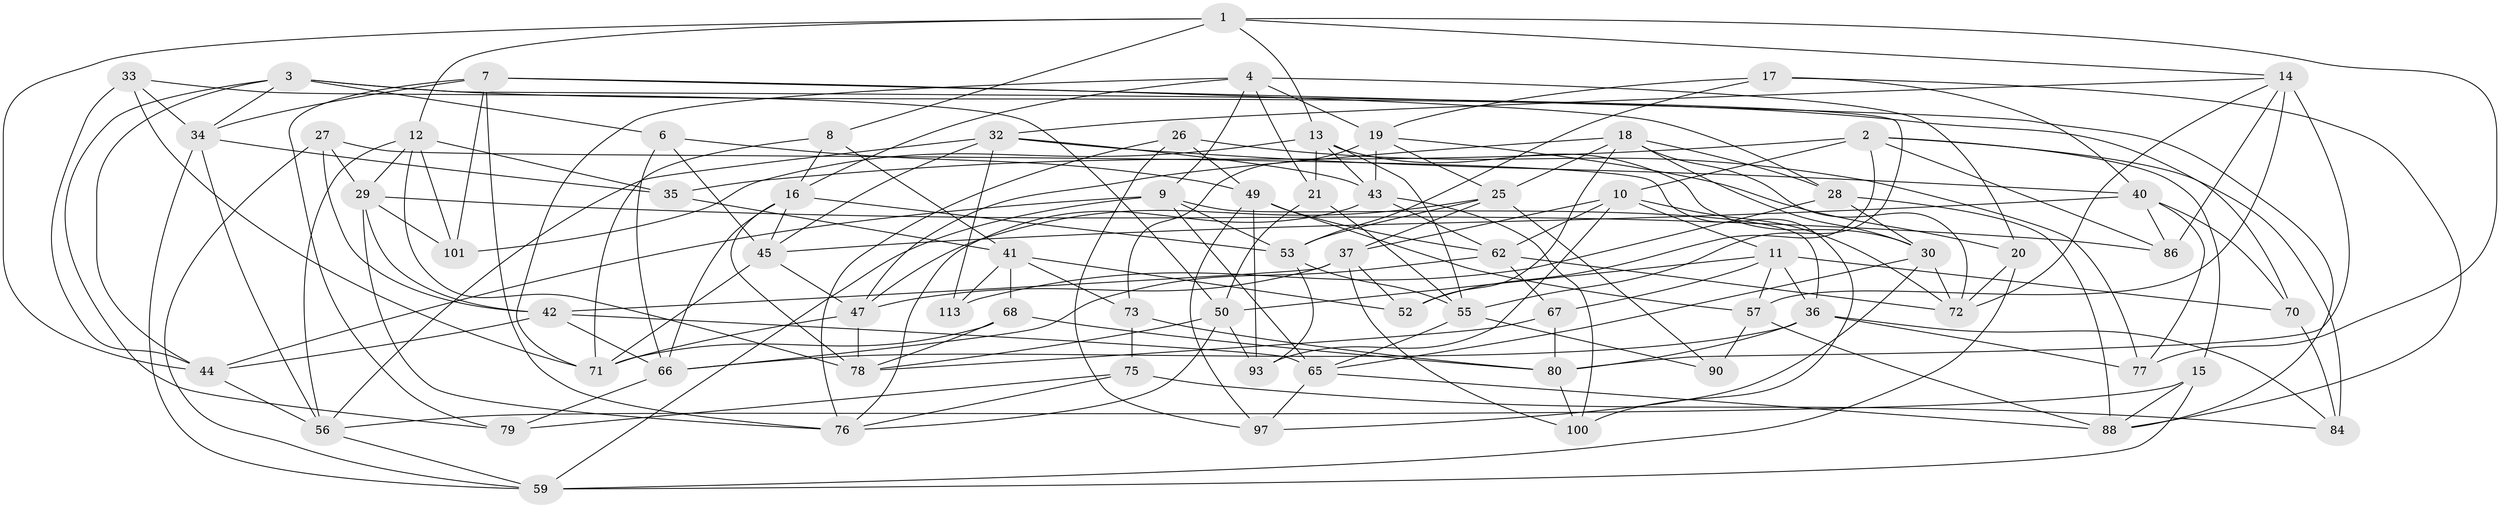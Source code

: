 // original degree distribution, {4: 1.0}
// Generated by graph-tools (version 1.1) at 2025/42/03/06/25 10:42:17]
// undirected, 71 vertices, 185 edges
graph export_dot {
graph [start="1"]
  node [color=gray90,style=filled];
  1 [super="+5"];
  2 [super="+24"];
  3 [super="+110"];
  4 [super="+23"];
  6;
  7 [super="+109"];
  8;
  9 [super="+104"];
  10 [super="+46"];
  11 [super="+103"];
  12 [super="+105"];
  13 [super="+31"];
  14 [super="+22"];
  15;
  16 [super="+39"];
  17;
  18 [super="+38"];
  19 [super="+89"];
  20;
  21;
  25 [super="+95"];
  26;
  27;
  28 [super="+85"];
  29 [super="+61"];
  30 [super="+82"];
  32 [super="+54"];
  33;
  34 [super="+83"];
  35;
  36 [super="+69"];
  37 [super="+115"];
  40 [super="+102"];
  41 [super="+51"];
  42 [super="+107"];
  43 [super="+92"];
  44 [super="+64"];
  45 [super="+63"];
  47 [super="+48"];
  49 [super="+94"];
  50 [super="+81"];
  52;
  53 [super="+114"];
  55 [super="+58"];
  56 [super="+60"];
  57 [super="+106"];
  59 [super="+116"];
  62 [super="+99"];
  65 [super="+108"];
  66 [super="+74"];
  67;
  68;
  70;
  71 [super="+91"];
  72 [super="+96"];
  73;
  75;
  76 [super="+111"];
  77;
  78 [super="+87"];
  79;
  80 [super="+98"];
  84;
  86;
  88 [super="+112"];
  90;
  93;
  97;
  100;
  101;
  113;
  1 -- 77;
  1 -- 14;
  1 -- 13;
  1 -- 8;
  1 -- 12;
  1 -- 44;
  2 -- 15;
  2 -- 52;
  2 -- 35;
  2 -- 86;
  2 -- 84;
  2 -- 10;
  3 -- 6;
  3 -- 70;
  3 -- 79;
  3 -- 55;
  3 -- 44;
  3 -- 34;
  4 -- 20;
  4 -- 71;
  4 -- 9;
  4 -- 19;
  4 -- 21;
  4 -- 16;
  6 -- 49;
  6 -- 45;
  6 -- 66;
  7 -- 76;
  7 -- 88;
  7 -- 79;
  7 -- 34;
  7 -- 28;
  7 -- 101;
  8 -- 71;
  8 -- 41;
  8 -- 16;
  9 -- 65;
  9 -- 44;
  9 -- 36;
  9 -- 53;
  9 -- 59;
  10 -- 72;
  10 -- 37;
  10 -- 11;
  10 -- 93;
  10 -- 62;
  11 -- 70;
  11 -- 67;
  11 -- 50;
  11 -- 57;
  11 -- 36;
  12 -- 101;
  12 -- 78;
  12 -- 56;
  12 -- 35;
  12 -- 29;
  13 -- 30;
  13 -- 43;
  13 -- 21;
  13 -- 101;
  13 -- 55;
  14 -- 80;
  14 -- 72;
  14 -- 86;
  14 -- 57;
  14 -- 32;
  15 -- 88;
  15 -- 56;
  15 -- 59;
  16 -- 66;
  16 -- 78;
  16 -- 53;
  16 -- 45;
  17 -- 53;
  17 -- 19;
  17 -- 40;
  17 -- 88;
  18 -- 52;
  18 -- 47;
  18 -- 25;
  18 -- 30;
  18 -- 28;
  18 -- 72;
  19 -- 20;
  19 -- 73;
  19 -- 43;
  19 -- 25;
  20 -- 59;
  20 -- 72;
  21 -- 50;
  21 -- 55;
  25 -- 90;
  25 -- 37;
  25 -- 53;
  25 -- 47;
  26 -- 77;
  26 -- 97;
  26 -- 76;
  26 -- 49;
  27 -- 100;
  27 -- 59;
  27 -- 42;
  27 -- 29;
  28 -- 113 [weight=2];
  28 -- 88;
  28 -- 30;
  29 -- 76;
  29 -- 101;
  29 -- 42;
  29 -- 86;
  30 -- 97;
  30 -- 72;
  30 -- 65;
  32 -- 113;
  32 -- 45;
  32 -- 40;
  32 -- 56;
  32 -- 43;
  33 -- 44;
  33 -- 71;
  33 -- 50;
  33 -- 34;
  34 -- 59;
  34 -- 35;
  34 -- 56;
  35 -- 41;
  36 -- 84;
  36 -- 77;
  36 -- 66;
  36 -- 80;
  37 -- 100;
  37 -- 42;
  37 -- 52;
  37 -- 47;
  40 -- 86;
  40 -- 70;
  40 -- 45;
  40 -- 77;
  41 -- 113;
  41 -- 52;
  41 -- 73;
  41 -- 68;
  42 -- 66;
  42 -- 65;
  42 -- 44;
  43 -- 62;
  43 -- 100;
  43 -- 76;
  44 -- 56;
  45 -- 71;
  45 -- 47;
  47 -- 78;
  47 -- 71;
  49 -- 93;
  49 -- 97;
  49 -- 62;
  49 -- 57;
  50 -- 76;
  50 -- 93;
  50 -- 78;
  53 -- 93;
  53 -- 55;
  55 -- 65;
  55 -- 90;
  56 -- 59;
  57 -- 90 [weight=2];
  57 -- 88;
  62 -- 66;
  62 -- 67;
  62 -- 72;
  65 -- 97;
  65 -- 88;
  66 -- 79;
  67 -- 80;
  67 -- 78;
  68 -- 80;
  68 -- 71;
  68 -- 78;
  70 -- 84;
  73 -- 75;
  73 -- 80;
  75 -- 79;
  75 -- 84;
  75 -- 76;
  80 -- 100;
}
